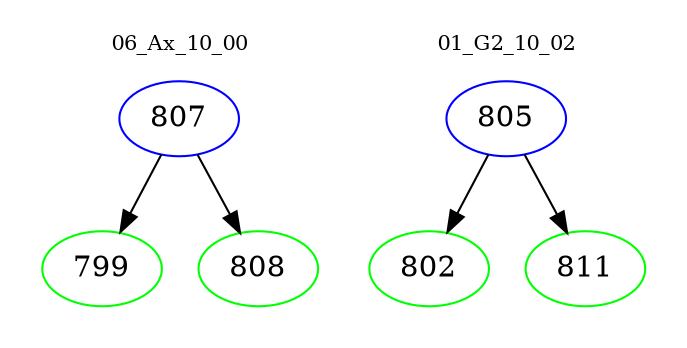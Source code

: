 digraph{
subgraph cluster_0 {
color = white
label = "06_Ax_10_00";
fontsize=10;
T0_807 [label="807", color="blue"]
T0_807 -> T0_799 [color="black"]
T0_799 [label="799", color="green"]
T0_807 -> T0_808 [color="black"]
T0_808 [label="808", color="green"]
}
subgraph cluster_1 {
color = white
label = "01_G2_10_02";
fontsize=10;
T1_805 [label="805", color="blue"]
T1_805 -> T1_802 [color="black"]
T1_802 [label="802", color="green"]
T1_805 -> T1_811 [color="black"]
T1_811 [label="811", color="green"]
}
}
